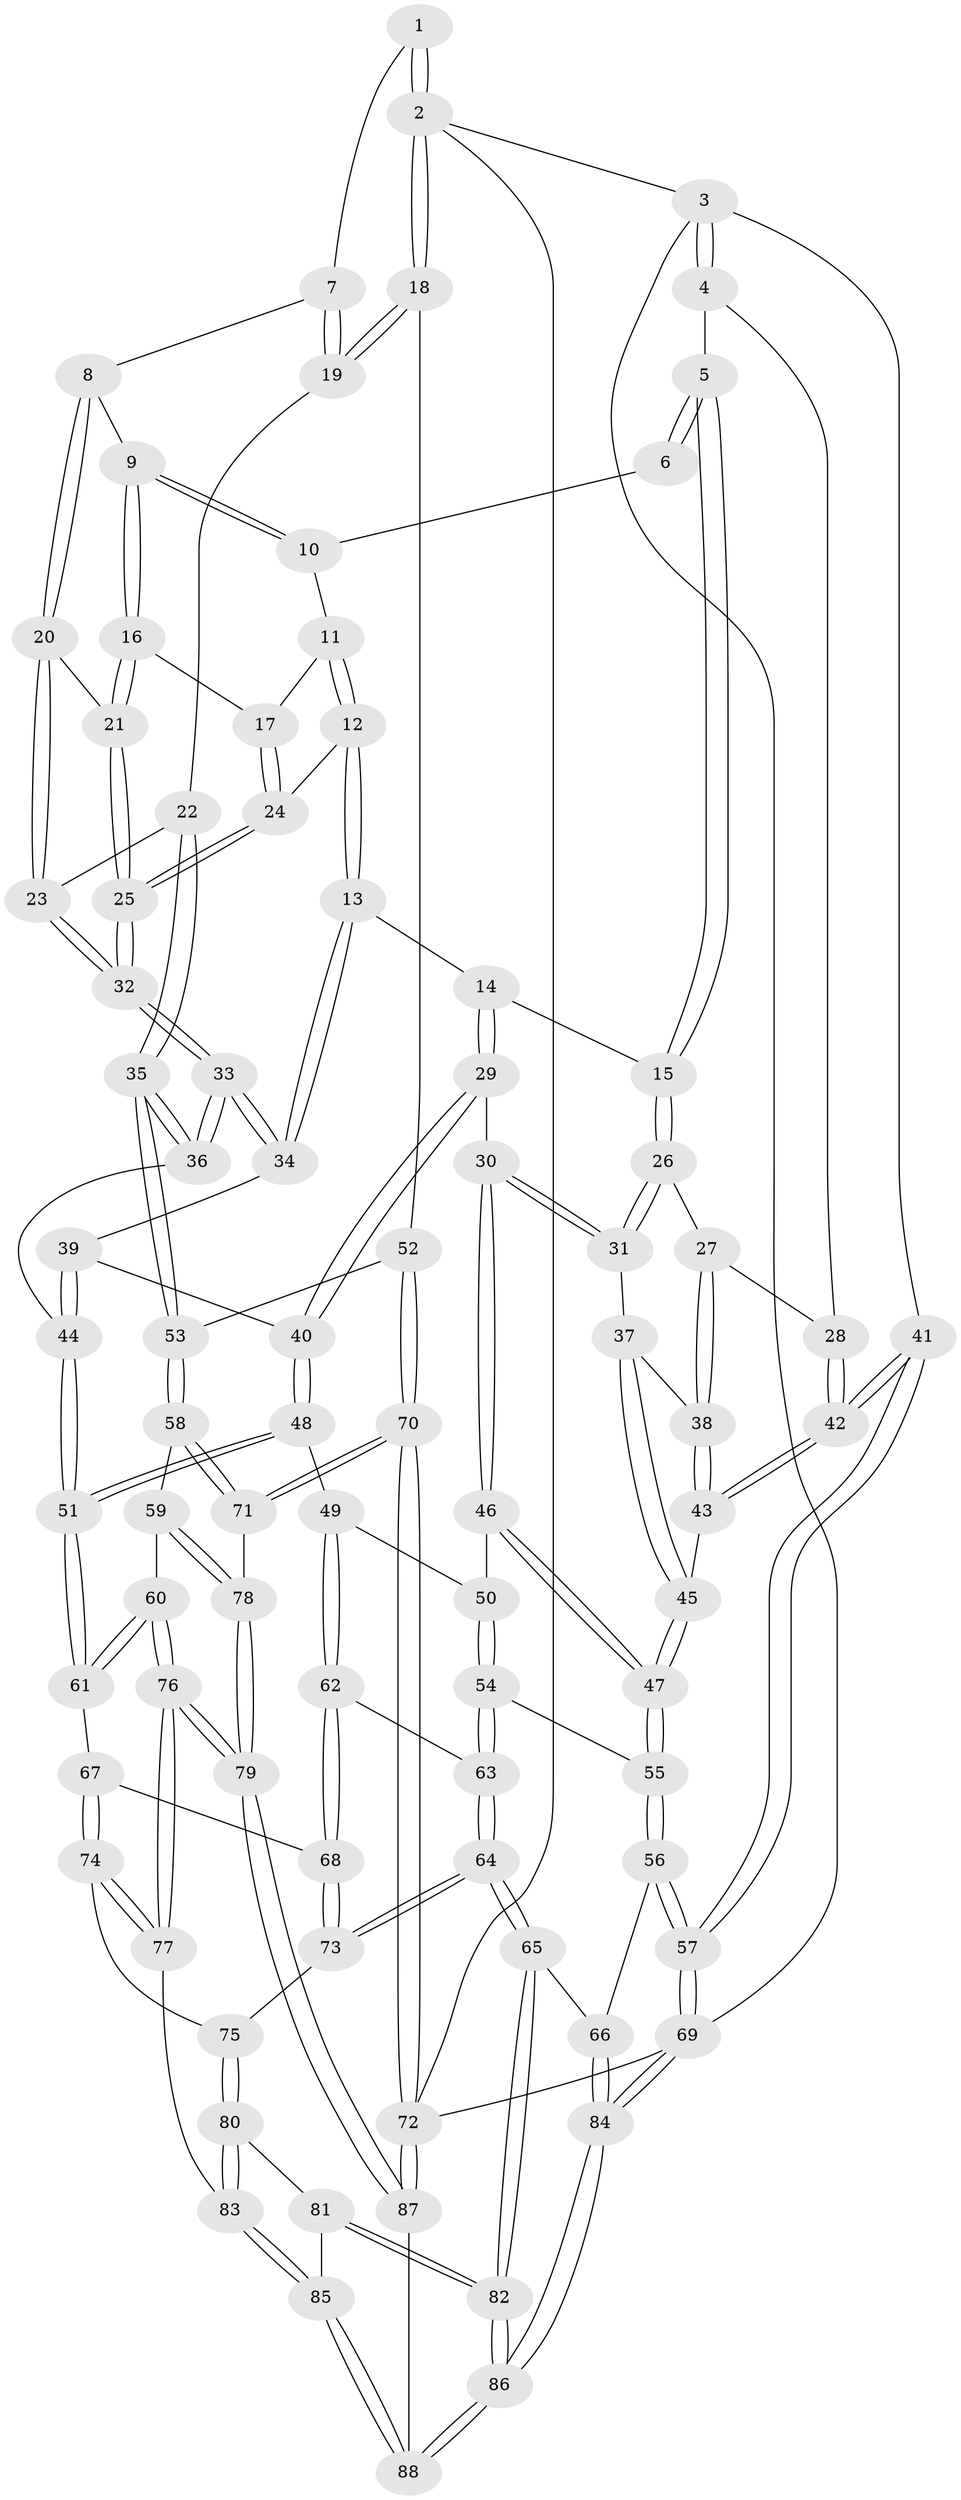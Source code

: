 // coarse degree distribution, {2: 0.03773584905660377, 3: 0.4528301886792453, 4: 0.4716981132075472, 5: 0.03773584905660377}
// Generated by graph-tools (version 1.1) at 2025/38/03/04/25 23:38:20]
// undirected, 88 vertices, 217 edges
graph export_dot {
  node [color=gray90,style=filled];
  1 [pos="+0.9951024956598075+0"];
  2 [pos="+1+0"];
  3 [pos="+0+0"];
  4 [pos="+0.05060348596468474+0"];
  5 [pos="+0.2236855566311057+0"];
  6 [pos="+0.6878528531595823+0"];
  7 [pos="+0.9217400328384235+0.0738475514931985"];
  8 [pos="+0.883698806171724+0.0942565864339684"];
  9 [pos="+0.8298531353585971+0.06999982546901506"];
  10 [pos="+0.6887817463606761+0"];
  11 [pos="+0.6840984577262926+0"];
  12 [pos="+0.5909041229738974+0.18409309231188042"];
  13 [pos="+0.5463670370576966+0.20842087725712152"];
  14 [pos="+0.35251548683797157+0.021495065817674533"];
  15 [pos="+0.2276425385892313+0"];
  16 [pos="+0.7578382626512749+0.13454379850366963"];
  17 [pos="+0.7310415858253143+0.1359638045993091"];
  18 [pos="+1+0.21127707330414797"];
  19 [pos="+1+0.20642675735922666"];
  20 [pos="+0.8758498026412193+0.17625180742501395"];
  21 [pos="+0.820936282622562+0.18438310230418464"];
  22 [pos="+0.947324708300516+0.23914791189587348"];
  23 [pos="+0.9130641302230079+0.22021983622893673"];
  24 [pos="+0.6771686489707741+0.18155651591792984"];
  25 [pos="+0.7662859072471654+0.2768555247197685"];
  26 [pos="+0.20056524717021376+0.16675527634555"];
  27 [pos="+0.05133859192475211+0.2812582646618243"];
  28 [pos="+0.046448104398909486+0.28137846850856674"];
  29 [pos="+0.34453382956134093+0.3195732219229973"];
  30 [pos="+0.2782560936966335+0.3460052257293509"];
  31 [pos="+0.23022610853891073+0.3306147906139971"];
  32 [pos="+0.7733295014452856+0.30088821401640414"];
  33 [pos="+0.7719604587323797+0.3527617182804376"];
  34 [pos="+0.5349507720390818+0.2811343405703001"];
  35 [pos="+0.8234027986701025+0.4739967819643147"];
  36 [pos="+0.8225320647135164+0.47368300493960486"];
  37 [pos="+0.2127527159011037+0.33949470006594223"];
  38 [pos="+0.2031775854798851+0.33813983168293005"];
  39 [pos="+0.524735714031019+0.30086135602742414"];
  40 [pos="+0.497381389977065+0.33512373175624915"];
  41 [pos="+0+0.43911423657518234"];
  42 [pos="+0+0.4316149950960948"];
  43 [pos="+0+0.4237687776112522"];
  44 [pos="+0.7654946017551736+0.4887536444848693"];
  45 [pos="+0.16128683156672913+0.43843203193737607"];
  46 [pos="+0.300369174709866+0.4312196821865723"];
  47 [pos="+0.18530052407350503+0.5699399046743652"];
  48 [pos="+0.49981432370806655+0.5439643372730414"];
  49 [pos="+0.48263432370679776+0.5465788282119688"];
  50 [pos="+0.3618062751249257+0.48798392623813247"];
  51 [pos="+0.5588627694720149+0.5853184962613179"];
  52 [pos="+1+0.4526674113879698"];
  53 [pos="+0.8590559440599816+0.4998826441976586"];
  54 [pos="+0.19340962262296918+0.5920377560339232"];
  55 [pos="+0.18265808629734961+0.5863896801076001"];
  56 [pos="+0+0.6563757389229958"];
  57 [pos="+0+0.6409811863889349"];
  58 [pos="+0.8684988037616362+0.7156546865546352"];
  59 [pos="+0.8386347815258994+0.7339724617611625"];
  60 [pos="+0.6449638331349428+0.7513547855484636"];
  61 [pos="+0.5667074020009767+0.6293423534698078"];
  62 [pos="+0.31618338789876493+0.6556744273805041"];
  63 [pos="+0.28772630426256507+0.6634225236209008"];
  64 [pos="+0.2591347708713105+0.8280416030144676"];
  65 [pos="+0.2514867577486541+0.8367408880742183"];
  66 [pos="+0.15850386320290494+0.8239104603959474"];
  67 [pos="+0.4622759326914737+0.7498308800544007"];
  68 [pos="+0.42552068392325065+0.7573320347028054"];
  69 [pos="+0+1"];
  70 [pos="+1+0.9643389338370285"];
  71 [pos="+1+0.8669644269508106"];
  72 [pos="+1+1"];
  73 [pos="+0.37191010670918195+0.8243182896644978"];
  74 [pos="+0.4885787188496822+0.8333717701922528"];
  75 [pos="+0.38585576904959734+0.8350123190145509"];
  76 [pos="+0.6146246388168642+0.8884329946641571"];
  77 [pos="+0.5411544806541964+0.8870298865445215"];
  78 [pos="+0.7925723054579594+0.9118504599719853"];
  79 [pos="+0.7032177151167583+1"];
  80 [pos="+0.41076839275360827+0.88065182553506"];
  81 [pos="+0.38294457242499125+0.9159143404910085"];
  82 [pos="+0.2742513292072144+0.9865219841291243"];
  83 [pos="+0.4786774524254424+0.9210105368403364"];
  84 [pos="+0+1"];
  85 [pos="+0.4598715164563794+0.9498025905429116"];
  86 [pos="+0.27138884099047655+1"];
  87 [pos="+0.7305757823354185+1"];
  88 [pos="+0.325410674871586+1"];
  1 -- 2;
  1 -- 2;
  1 -- 7;
  2 -- 3;
  2 -- 18;
  2 -- 18;
  2 -- 72;
  3 -- 4;
  3 -- 4;
  3 -- 41;
  3 -- 69;
  4 -- 5;
  4 -- 28;
  5 -- 6;
  5 -- 6;
  5 -- 15;
  5 -- 15;
  6 -- 10;
  7 -- 8;
  7 -- 19;
  7 -- 19;
  8 -- 9;
  8 -- 20;
  8 -- 20;
  9 -- 10;
  9 -- 10;
  9 -- 16;
  9 -- 16;
  10 -- 11;
  11 -- 12;
  11 -- 12;
  11 -- 17;
  12 -- 13;
  12 -- 13;
  12 -- 24;
  13 -- 14;
  13 -- 34;
  13 -- 34;
  14 -- 15;
  14 -- 29;
  14 -- 29;
  15 -- 26;
  15 -- 26;
  16 -- 17;
  16 -- 21;
  16 -- 21;
  17 -- 24;
  17 -- 24;
  18 -- 19;
  18 -- 19;
  18 -- 52;
  19 -- 22;
  20 -- 21;
  20 -- 23;
  20 -- 23;
  21 -- 25;
  21 -- 25;
  22 -- 23;
  22 -- 35;
  22 -- 35;
  23 -- 32;
  23 -- 32;
  24 -- 25;
  24 -- 25;
  25 -- 32;
  25 -- 32;
  26 -- 27;
  26 -- 31;
  26 -- 31;
  27 -- 28;
  27 -- 38;
  27 -- 38;
  28 -- 42;
  28 -- 42;
  29 -- 30;
  29 -- 40;
  29 -- 40;
  30 -- 31;
  30 -- 31;
  30 -- 46;
  30 -- 46;
  31 -- 37;
  32 -- 33;
  32 -- 33;
  33 -- 34;
  33 -- 34;
  33 -- 36;
  33 -- 36;
  34 -- 39;
  35 -- 36;
  35 -- 36;
  35 -- 53;
  35 -- 53;
  36 -- 44;
  37 -- 38;
  37 -- 45;
  37 -- 45;
  38 -- 43;
  38 -- 43;
  39 -- 40;
  39 -- 44;
  39 -- 44;
  40 -- 48;
  40 -- 48;
  41 -- 42;
  41 -- 42;
  41 -- 57;
  41 -- 57;
  42 -- 43;
  42 -- 43;
  43 -- 45;
  44 -- 51;
  44 -- 51;
  45 -- 47;
  45 -- 47;
  46 -- 47;
  46 -- 47;
  46 -- 50;
  47 -- 55;
  47 -- 55;
  48 -- 49;
  48 -- 51;
  48 -- 51;
  49 -- 50;
  49 -- 62;
  49 -- 62;
  50 -- 54;
  50 -- 54;
  51 -- 61;
  51 -- 61;
  52 -- 53;
  52 -- 70;
  52 -- 70;
  53 -- 58;
  53 -- 58;
  54 -- 55;
  54 -- 63;
  54 -- 63;
  55 -- 56;
  55 -- 56;
  56 -- 57;
  56 -- 57;
  56 -- 66;
  57 -- 69;
  57 -- 69;
  58 -- 59;
  58 -- 71;
  58 -- 71;
  59 -- 60;
  59 -- 78;
  59 -- 78;
  60 -- 61;
  60 -- 61;
  60 -- 76;
  60 -- 76;
  61 -- 67;
  62 -- 63;
  62 -- 68;
  62 -- 68;
  63 -- 64;
  63 -- 64;
  64 -- 65;
  64 -- 65;
  64 -- 73;
  64 -- 73;
  65 -- 66;
  65 -- 82;
  65 -- 82;
  66 -- 84;
  66 -- 84;
  67 -- 68;
  67 -- 74;
  67 -- 74;
  68 -- 73;
  68 -- 73;
  69 -- 84;
  69 -- 84;
  69 -- 72;
  70 -- 71;
  70 -- 71;
  70 -- 72;
  70 -- 72;
  71 -- 78;
  72 -- 87;
  72 -- 87;
  73 -- 75;
  74 -- 75;
  74 -- 77;
  74 -- 77;
  75 -- 80;
  75 -- 80;
  76 -- 77;
  76 -- 77;
  76 -- 79;
  76 -- 79;
  77 -- 83;
  78 -- 79;
  78 -- 79;
  79 -- 87;
  79 -- 87;
  80 -- 81;
  80 -- 83;
  80 -- 83;
  81 -- 82;
  81 -- 82;
  81 -- 85;
  82 -- 86;
  82 -- 86;
  83 -- 85;
  83 -- 85;
  84 -- 86;
  84 -- 86;
  85 -- 88;
  85 -- 88;
  86 -- 88;
  86 -- 88;
  87 -- 88;
}
